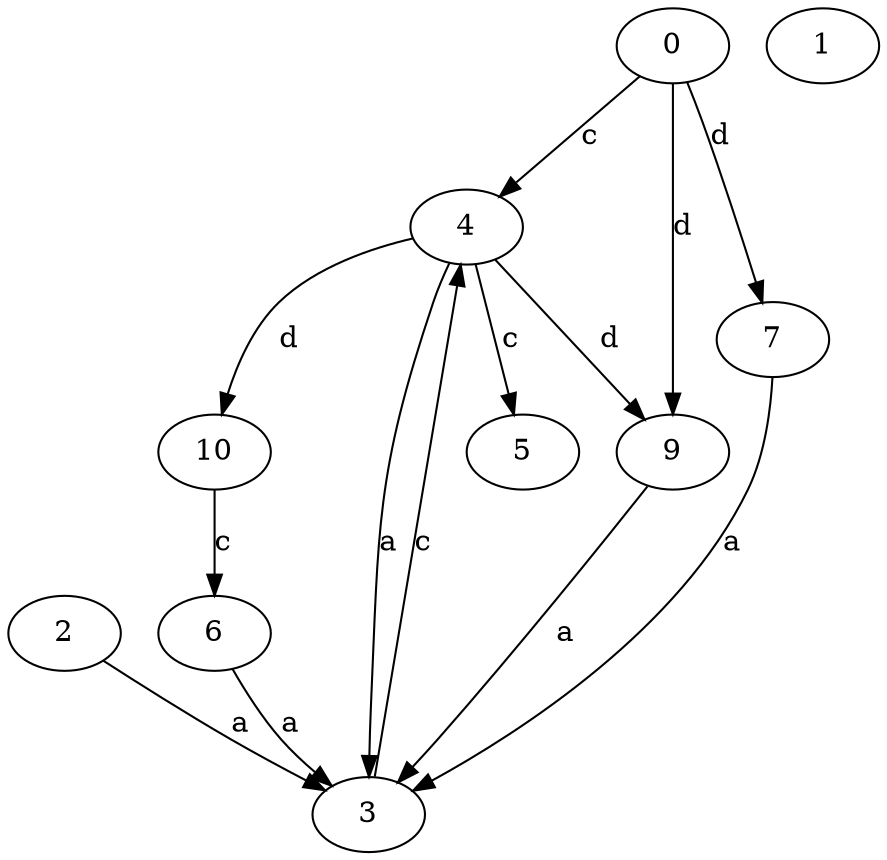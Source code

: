 strict digraph  {
0;
1;
2;
3;
4;
5;
6;
7;
9;
10;
0 -> 4  [label=c];
0 -> 7  [label=d];
0 -> 9  [label=d];
2 -> 3  [label=a];
3 -> 4  [label=c];
4 -> 3  [label=a];
4 -> 5  [label=c];
4 -> 9  [label=d];
4 -> 10  [label=d];
6 -> 3  [label=a];
7 -> 3  [label=a];
9 -> 3  [label=a];
10 -> 6  [label=c];
}
